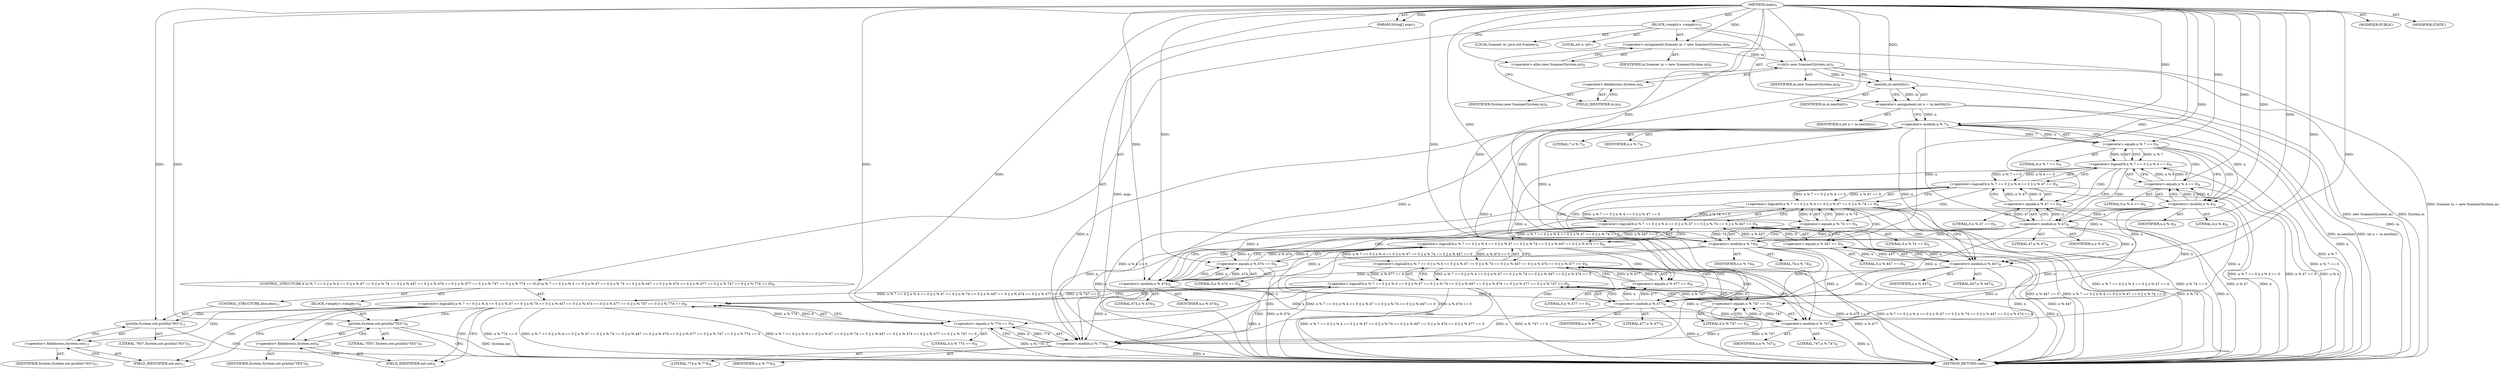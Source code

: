 digraph "main" {  
"19" [label = <(METHOD,main)<SUB>5</SUB>> ]
"20" [label = <(PARAM,String[] args)<SUB>5</SUB>> ]
"21" [label = <(BLOCK,&lt;empty&gt;,&lt;empty&gt;)<SUB>5</SUB>> ]
"4" [label = <(LOCAL,Scanner in: java.util.Scanner)<SUB>6</SUB>> ]
"22" [label = <(&lt;operator&gt;.assignment,Scanner in = new Scanner(System.in))<SUB>6</SUB>> ]
"23" [label = <(IDENTIFIER,in,Scanner in = new Scanner(System.in))<SUB>6</SUB>> ]
"24" [label = <(&lt;operator&gt;.alloc,new Scanner(System.in))<SUB>6</SUB>> ]
"25" [label = <(&lt;init&gt;,new Scanner(System.in))<SUB>6</SUB>> ]
"3" [label = <(IDENTIFIER,in,new Scanner(System.in))<SUB>6</SUB>> ]
"26" [label = <(&lt;operator&gt;.fieldAccess,System.in)<SUB>6</SUB>> ]
"27" [label = <(IDENTIFIER,System,new Scanner(System.in))<SUB>6</SUB>> ]
"28" [label = <(FIELD_IDENTIFIER,in,in)<SUB>6</SUB>> ]
"29" [label = <(LOCAL,int n: int)<SUB>7</SUB>> ]
"30" [label = <(&lt;operator&gt;.assignment,int n = in.nextInt())<SUB>7</SUB>> ]
"31" [label = <(IDENTIFIER,n,int n = in.nextInt())<SUB>7</SUB>> ]
"32" [label = <(nextInt,in.nextInt())<SUB>7</SUB>> ]
"33" [label = <(IDENTIFIER,in,in.nextInt())<SUB>7</SUB>> ]
"34" [label = <(CONTROL_STRUCTURE,if (n % 7 == 0 || n % 4 == 0 || n % 47 == 0 || n % 74 == 0 || n % 447 == 0 || n % 474 == 0 || n % 477 == 0 || n % 747 == 0 || n % 774 == 0),if (n % 7 == 0 || n % 4 == 0 || n % 47 == 0 || n % 74 == 0 || n % 447 == 0 || n % 474 == 0 || n % 477 == 0 || n % 747 == 0 || n % 774 == 0))<SUB>8</SUB>> ]
"35" [label = <(&lt;operator&gt;.logicalOr,n % 7 == 0 || n % 4 == 0 || n % 47 == 0 || n % 74 == 0 || n % 447 == 0 || n % 474 == 0 || n % 477 == 0 || n % 747 == 0 || n % 774 == 0)<SUB>8</SUB>> ]
"36" [label = <(&lt;operator&gt;.logicalOr,n % 7 == 0 || n % 4 == 0 || n % 47 == 0 || n % 74 == 0 || n % 447 == 0 || n % 474 == 0 || n % 477 == 0 || n % 747 == 0)<SUB>8</SUB>> ]
"37" [label = <(&lt;operator&gt;.logicalOr,n % 7 == 0 || n % 4 == 0 || n % 47 == 0 || n % 74 == 0 || n % 447 == 0 || n % 474 == 0 || n % 477 == 0)<SUB>8</SUB>> ]
"38" [label = <(&lt;operator&gt;.logicalOr,n % 7 == 0 || n % 4 == 0 || n % 47 == 0 || n % 74 == 0 || n % 447 == 0 || n % 474 == 0)<SUB>8</SUB>> ]
"39" [label = <(&lt;operator&gt;.logicalOr,n % 7 == 0 || n % 4 == 0 || n % 47 == 0 || n % 74 == 0 || n % 447 == 0)<SUB>8</SUB>> ]
"40" [label = <(&lt;operator&gt;.logicalOr,n % 7 == 0 || n % 4 == 0 || n % 47 == 0 || n % 74 == 0)<SUB>8</SUB>> ]
"41" [label = <(&lt;operator&gt;.logicalOr,n % 7 == 0 || n % 4 == 0 || n % 47 == 0)<SUB>8</SUB>> ]
"42" [label = <(&lt;operator&gt;.logicalOr,n % 7 == 0 || n % 4 == 0)<SUB>8</SUB>> ]
"43" [label = <(&lt;operator&gt;.equals,n % 7 == 0)<SUB>8</SUB>> ]
"44" [label = <(&lt;operator&gt;.modulo,n % 7)<SUB>8</SUB>> ]
"45" [label = <(IDENTIFIER,n,n % 7)<SUB>8</SUB>> ]
"46" [label = <(LITERAL,7,n % 7)<SUB>8</SUB>> ]
"47" [label = <(LITERAL,0,n % 7 == 0)<SUB>8</SUB>> ]
"48" [label = <(&lt;operator&gt;.equals,n % 4 == 0)<SUB>8</SUB>> ]
"49" [label = <(&lt;operator&gt;.modulo,n % 4)<SUB>8</SUB>> ]
"50" [label = <(IDENTIFIER,n,n % 4)<SUB>8</SUB>> ]
"51" [label = <(LITERAL,4,n % 4)<SUB>8</SUB>> ]
"52" [label = <(LITERAL,0,n % 4 == 0)<SUB>8</SUB>> ]
"53" [label = <(&lt;operator&gt;.equals,n % 47 == 0)<SUB>8</SUB>> ]
"54" [label = <(&lt;operator&gt;.modulo,n % 47)<SUB>8</SUB>> ]
"55" [label = <(IDENTIFIER,n,n % 47)<SUB>8</SUB>> ]
"56" [label = <(LITERAL,47,n % 47)<SUB>8</SUB>> ]
"57" [label = <(LITERAL,0,n % 47 == 0)<SUB>8</SUB>> ]
"58" [label = <(&lt;operator&gt;.equals,n % 74 == 0)<SUB>8</SUB>> ]
"59" [label = <(&lt;operator&gt;.modulo,n % 74)<SUB>8</SUB>> ]
"60" [label = <(IDENTIFIER,n,n % 74)<SUB>8</SUB>> ]
"61" [label = <(LITERAL,74,n % 74)<SUB>8</SUB>> ]
"62" [label = <(LITERAL,0,n % 74 == 0)<SUB>8</SUB>> ]
"63" [label = <(&lt;operator&gt;.equals,n % 447 == 0)<SUB>8</SUB>> ]
"64" [label = <(&lt;operator&gt;.modulo,n % 447)<SUB>8</SUB>> ]
"65" [label = <(IDENTIFIER,n,n % 447)<SUB>8</SUB>> ]
"66" [label = <(LITERAL,447,n % 447)<SUB>8</SUB>> ]
"67" [label = <(LITERAL,0,n % 447 == 0)<SUB>8</SUB>> ]
"68" [label = <(&lt;operator&gt;.equals,n % 474 == 0)<SUB>8</SUB>> ]
"69" [label = <(&lt;operator&gt;.modulo,n % 474)<SUB>8</SUB>> ]
"70" [label = <(IDENTIFIER,n,n % 474)<SUB>8</SUB>> ]
"71" [label = <(LITERAL,474,n % 474)<SUB>8</SUB>> ]
"72" [label = <(LITERAL,0,n % 474 == 0)<SUB>8</SUB>> ]
"73" [label = <(&lt;operator&gt;.equals,n % 477 == 0)<SUB>8</SUB>> ]
"74" [label = <(&lt;operator&gt;.modulo,n % 477)<SUB>8</SUB>> ]
"75" [label = <(IDENTIFIER,n,n % 477)<SUB>8</SUB>> ]
"76" [label = <(LITERAL,477,n % 477)<SUB>8</SUB>> ]
"77" [label = <(LITERAL,0,n % 477 == 0)<SUB>8</SUB>> ]
"78" [label = <(&lt;operator&gt;.equals,n % 747 == 0)<SUB>8</SUB>> ]
"79" [label = <(&lt;operator&gt;.modulo,n % 747)<SUB>8</SUB>> ]
"80" [label = <(IDENTIFIER,n,n % 747)<SUB>8</SUB>> ]
"81" [label = <(LITERAL,747,n % 747)<SUB>8</SUB>> ]
"82" [label = <(LITERAL,0,n % 747 == 0)<SUB>8</SUB>> ]
"83" [label = <(&lt;operator&gt;.equals,n % 774 == 0)<SUB>8</SUB>> ]
"84" [label = <(&lt;operator&gt;.modulo,n % 774)<SUB>8</SUB>> ]
"85" [label = <(IDENTIFIER,n,n % 774)<SUB>8</SUB>> ]
"86" [label = <(LITERAL,774,n % 774)<SUB>8</SUB>> ]
"87" [label = <(LITERAL,0,n % 774 == 0)<SUB>8</SUB>> ]
"88" [label = <(BLOCK,&lt;empty&gt;,&lt;empty&gt;)<SUB>8</SUB>> ]
"89" [label = <(println,System.out.println(&quot;YES&quot;))<SUB>9</SUB>> ]
"90" [label = <(&lt;operator&gt;.fieldAccess,System.out)<SUB>9</SUB>> ]
"91" [label = <(IDENTIFIER,System,System.out.println(&quot;YES&quot;))<SUB>9</SUB>> ]
"92" [label = <(FIELD_IDENTIFIER,out,out)<SUB>9</SUB>> ]
"93" [label = <(LITERAL,&quot;YES&quot;,System.out.println(&quot;YES&quot;))<SUB>9</SUB>> ]
"94" [label = <(CONTROL_STRUCTURE,else,else)<SUB>11</SUB>> ]
"95" [label = <(println,System.out.println(&quot;NO&quot;))<SUB>11</SUB>> ]
"96" [label = <(&lt;operator&gt;.fieldAccess,System.out)<SUB>11</SUB>> ]
"97" [label = <(IDENTIFIER,System,System.out.println(&quot;NO&quot;))<SUB>11</SUB>> ]
"98" [label = <(FIELD_IDENTIFIER,out,out)<SUB>11</SUB>> ]
"99" [label = <(LITERAL,&quot;NO&quot;,System.out.println(&quot;NO&quot;))<SUB>11</SUB>> ]
"100" [label = <(MODIFIER,PUBLIC)> ]
"101" [label = <(MODIFIER,STATIC)> ]
"102" [label = <(METHOD_RETURN,void)<SUB>5</SUB>> ]
  "19" -> "20"  [ label = "AST: "] 
  "19" -> "21"  [ label = "AST: "] 
  "19" -> "100"  [ label = "AST: "] 
  "19" -> "101"  [ label = "AST: "] 
  "19" -> "102"  [ label = "AST: "] 
  "21" -> "4"  [ label = "AST: "] 
  "21" -> "22"  [ label = "AST: "] 
  "21" -> "25"  [ label = "AST: "] 
  "21" -> "29"  [ label = "AST: "] 
  "21" -> "30"  [ label = "AST: "] 
  "21" -> "34"  [ label = "AST: "] 
  "22" -> "23"  [ label = "AST: "] 
  "22" -> "24"  [ label = "AST: "] 
  "25" -> "3"  [ label = "AST: "] 
  "25" -> "26"  [ label = "AST: "] 
  "26" -> "27"  [ label = "AST: "] 
  "26" -> "28"  [ label = "AST: "] 
  "30" -> "31"  [ label = "AST: "] 
  "30" -> "32"  [ label = "AST: "] 
  "32" -> "33"  [ label = "AST: "] 
  "34" -> "35"  [ label = "AST: "] 
  "34" -> "88"  [ label = "AST: "] 
  "34" -> "94"  [ label = "AST: "] 
  "35" -> "36"  [ label = "AST: "] 
  "35" -> "83"  [ label = "AST: "] 
  "36" -> "37"  [ label = "AST: "] 
  "36" -> "78"  [ label = "AST: "] 
  "37" -> "38"  [ label = "AST: "] 
  "37" -> "73"  [ label = "AST: "] 
  "38" -> "39"  [ label = "AST: "] 
  "38" -> "68"  [ label = "AST: "] 
  "39" -> "40"  [ label = "AST: "] 
  "39" -> "63"  [ label = "AST: "] 
  "40" -> "41"  [ label = "AST: "] 
  "40" -> "58"  [ label = "AST: "] 
  "41" -> "42"  [ label = "AST: "] 
  "41" -> "53"  [ label = "AST: "] 
  "42" -> "43"  [ label = "AST: "] 
  "42" -> "48"  [ label = "AST: "] 
  "43" -> "44"  [ label = "AST: "] 
  "43" -> "47"  [ label = "AST: "] 
  "44" -> "45"  [ label = "AST: "] 
  "44" -> "46"  [ label = "AST: "] 
  "48" -> "49"  [ label = "AST: "] 
  "48" -> "52"  [ label = "AST: "] 
  "49" -> "50"  [ label = "AST: "] 
  "49" -> "51"  [ label = "AST: "] 
  "53" -> "54"  [ label = "AST: "] 
  "53" -> "57"  [ label = "AST: "] 
  "54" -> "55"  [ label = "AST: "] 
  "54" -> "56"  [ label = "AST: "] 
  "58" -> "59"  [ label = "AST: "] 
  "58" -> "62"  [ label = "AST: "] 
  "59" -> "60"  [ label = "AST: "] 
  "59" -> "61"  [ label = "AST: "] 
  "63" -> "64"  [ label = "AST: "] 
  "63" -> "67"  [ label = "AST: "] 
  "64" -> "65"  [ label = "AST: "] 
  "64" -> "66"  [ label = "AST: "] 
  "68" -> "69"  [ label = "AST: "] 
  "68" -> "72"  [ label = "AST: "] 
  "69" -> "70"  [ label = "AST: "] 
  "69" -> "71"  [ label = "AST: "] 
  "73" -> "74"  [ label = "AST: "] 
  "73" -> "77"  [ label = "AST: "] 
  "74" -> "75"  [ label = "AST: "] 
  "74" -> "76"  [ label = "AST: "] 
  "78" -> "79"  [ label = "AST: "] 
  "78" -> "82"  [ label = "AST: "] 
  "79" -> "80"  [ label = "AST: "] 
  "79" -> "81"  [ label = "AST: "] 
  "83" -> "84"  [ label = "AST: "] 
  "83" -> "87"  [ label = "AST: "] 
  "84" -> "85"  [ label = "AST: "] 
  "84" -> "86"  [ label = "AST: "] 
  "88" -> "89"  [ label = "AST: "] 
  "89" -> "90"  [ label = "AST: "] 
  "89" -> "93"  [ label = "AST: "] 
  "90" -> "91"  [ label = "AST: "] 
  "90" -> "92"  [ label = "AST: "] 
  "94" -> "95"  [ label = "AST: "] 
  "95" -> "96"  [ label = "AST: "] 
  "95" -> "99"  [ label = "AST: "] 
  "96" -> "97"  [ label = "AST: "] 
  "96" -> "98"  [ label = "AST: "] 
  "22" -> "28"  [ label = "CFG: "] 
  "25" -> "32"  [ label = "CFG: "] 
  "30" -> "44"  [ label = "CFG: "] 
  "24" -> "22"  [ label = "CFG: "] 
  "26" -> "25"  [ label = "CFG: "] 
  "32" -> "30"  [ label = "CFG: "] 
  "35" -> "92"  [ label = "CFG: "] 
  "35" -> "98"  [ label = "CFG: "] 
  "28" -> "26"  [ label = "CFG: "] 
  "36" -> "35"  [ label = "CFG: "] 
  "36" -> "84"  [ label = "CFG: "] 
  "83" -> "35"  [ label = "CFG: "] 
  "89" -> "102"  [ label = "CFG: "] 
  "95" -> "102"  [ label = "CFG: "] 
  "37" -> "36"  [ label = "CFG: "] 
  "37" -> "79"  [ label = "CFG: "] 
  "78" -> "36"  [ label = "CFG: "] 
  "84" -> "83"  [ label = "CFG: "] 
  "90" -> "89"  [ label = "CFG: "] 
  "96" -> "95"  [ label = "CFG: "] 
  "38" -> "37"  [ label = "CFG: "] 
  "38" -> "74"  [ label = "CFG: "] 
  "73" -> "37"  [ label = "CFG: "] 
  "79" -> "78"  [ label = "CFG: "] 
  "92" -> "90"  [ label = "CFG: "] 
  "98" -> "96"  [ label = "CFG: "] 
  "39" -> "38"  [ label = "CFG: "] 
  "39" -> "69"  [ label = "CFG: "] 
  "68" -> "38"  [ label = "CFG: "] 
  "74" -> "73"  [ label = "CFG: "] 
  "40" -> "39"  [ label = "CFG: "] 
  "40" -> "64"  [ label = "CFG: "] 
  "63" -> "39"  [ label = "CFG: "] 
  "69" -> "68"  [ label = "CFG: "] 
  "41" -> "40"  [ label = "CFG: "] 
  "41" -> "59"  [ label = "CFG: "] 
  "58" -> "40"  [ label = "CFG: "] 
  "64" -> "63"  [ label = "CFG: "] 
  "42" -> "41"  [ label = "CFG: "] 
  "42" -> "54"  [ label = "CFG: "] 
  "53" -> "41"  [ label = "CFG: "] 
  "59" -> "58"  [ label = "CFG: "] 
  "43" -> "42"  [ label = "CFG: "] 
  "43" -> "49"  [ label = "CFG: "] 
  "48" -> "42"  [ label = "CFG: "] 
  "54" -> "53"  [ label = "CFG: "] 
  "44" -> "43"  [ label = "CFG: "] 
  "49" -> "48"  [ label = "CFG: "] 
  "19" -> "24"  [ label = "CFG: "] 
  "20" -> "102"  [ label = "DDG: args"] 
  "22" -> "102"  [ label = "DDG: Scanner in = new Scanner(System.in)"] 
  "25" -> "102"  [ label = "DDG: System.in"] 
  "25" -> "102"  [ label = "DDG: new Scanner(System.in)"] 
  "32" -> "102"  [ label = "DDG: in"] 
  "30" -> "102"  [ label = "DDG: in.nextInt()"] 
  "30" -> "102"  [ label = "DDG: int n = in.nextInt()"] 
  "44" -> "102"  [ label = "DDG: n"] 
  "43" -> "102"  [ label = "DDG: n % 7"] 
  "42" -> "102"  [ label = "DDG: n % 7 == 0"] 
  "49" -> "102"  [ label = "DDG: n"] 
  "48" -> "102"  [ label = "DDG: n % 4"] 
  "42" -> "102"  [ label = "DDG: n % 4 == 0"] 
  "41" -> "102"  [ label = "DDG: n % 7 == 0 || n % 4 == 0"] 
  "54" -> "102"  [ label = "DDG: n"] 
  "53" -> "102"  [ label = "DDG: n % 47"] 
  "41" -> "102"  [ label = "DDG: n % 47 == 0"] 
  "40" -> "102"  [ label = "DDG: n % 7 == 0 || n % 4 == 0 || n % 47 == 0"] 
  "59" -> "102"  [ label = "DDG: n"] 
  "58" -> "102"  [ label = "DDG: n % 74"] 
  "40" -> "102"  [ label = "DDG: n % 74 == 0"] 
  "39" -> "102"  [ label = "DDG: n % 7 == 0 || n % 4 == 0 || n % 47 == 0 || n % 74 == 0"] 
  "64" -> "102"  [ label = "DDG: n"] 
  "63" -> "102"  [ label = "DDG: n % 447"] 
  "39" -> "102"  [ label = "DDG: n % 447 == 0"] 
  "38" -> "102"  [ label = "DDG: n % 7 == 0 || n % 4 == 0 || n % 47 == 0 || n % 74 == 0 || n % 447 == 0"] 
  "69" -> "102"  [ label = "DDG: n"] 
  "68" -> "102"  [ label = "DDG: n % 474"] 
  "38" -> "102"  [ label = "DDG: n % 474 == 0"] 
  "37" -> "102"  [ label = "DDG: n % 7 == 0 || n % 4 == 0 || n % 47 == 0 || n % 74 == 0 || n % 447 == 0 || n % 474 == 0"] 
  "74" -> "102"  [ label = "DDG: n"] 
  "73" -> "102"  [ label = "DDG: n % 477"] 
  "37" -> "102"  [ label = "DDG: n % 477 == 0"] 
  "36" -> "102"  [ label = "DDG: n % 7 == 0 || n % 4 == 0 || n % 47 == 0 || n % 74 == 0 || n % 447 == 0 || n % 474 == 0 || n % 477 == 0"] 
  "79" -> "102"  [ label = "DDG: n"] 
  "78" -> "102"  [ label = "DDG: n % 747"] 
  "36" -> "102"  [ label = "DDG: n % 747 == 0"] 
  "35" -> "102"  [ label = "DDG: n % 7 == 0 || n % 4 == 0 || n % 47 == 0 || n % 74 == 0 || n % 447 == 0 || n % 474 == 0 || n % 477 == 0 || n % 747 == 0"] 
  "84" -> "102"  [ label = "DDG: n"] 
  "83" -> "102"  [ label = "DDG: n % 774"] 
  "35" -> "102"  [ label = "DDG: n % 774 == 0"] 
  "35" -> "102"  [ label = "DDG: n % 7 == 0 || n % 4 == 0 || n % 47 == 0 || n % 74 == 0 || n % 447 == 0 || n % 474 == 0 || n % 477 == 0 || n % 747 == 0 || n % 774 == 0"] 
  "89" -> "102"  [ label = "DDG: System.out"] 
  "19" -> "20"  [ label = "DDG: "] 
  "19" -> "22"  [ label = "DDG: "] 
  "32" -> "30"  [ label = "DDG: in"] 
  "22" -> "25"  [ label = "DDG: in"] 
  "19" -> "25"  [ label = "DDG: "] 
  "25" -> "32"  [ label = "DDG: in"] 
  "19" -> "32"  [ label = "DDG: "] 
  "36" -> "35"  [ label = "DDG: n % 7 == 0 || n % 4 == 0 || n % 47 == 0 || n % 74 == 0 || n % 447 == 0 || n % 474 == 0 || n % 477 == 0"] 
  "36" -> "35"  [ label = "DDG: n % 747 == 0"] 
  "83" -> "35"  [ label = "DDG: n % 774"] 
  "83" -> "35"  [ label = "DDG: 0"] 
  "37" -> "36"  [ label = "DDG: n % 7 == 0 || n % 4 == 0 || n % 47 == 0 || n % 74 == 0 || n % 447 == 0 || n % 474 == 0"] 
  "37" -> "36"  [ label = "DDG: n % 477 == 0"] 
  "78" -> "36"  [ label = "DDG: n % 747"] 
  "78" -> "36"  [ label = "DDG: 0"] 
  "84" -> "83"  [ label = "DDG: n"] 
  "84" -> "83"  [ label = "DDG: 774"] 
  "19" -> "83"  [ label = "DDG: "] 
  "19" -> "89"  [ label = "DDG: "] 
  "19" -> "95"  [ label = "DDG: "] 
  "38" -> "37"  [ label = "DDG: n % 7 == 0 || n % 4 == 0 || n % 47 == 0 || n % 74 == 0 || n % 447 == 0"] 
  "38" -> "37"  [ label = "DDG: n % 474 == 0"] 
  "73" -> "37"  [ label = "DDG: n % 477"] 
  "73" -> "37"  [ label = "DDG: 0"] 
  "79" -> "78"  [ label = "DDG: n"] 
  "79" -> "78"  [ label = "DDG: 747"] 
  "19" -> "78"  [ label = "DDG: "] 
  "44" -> "84"  [ label = "DDG: n"] 
  "49" -> "84"  [ label = "DDG: n"] 
  "54" -> "84"  [ label = "DDG: n"] 
  "59" -> "84"  [ label = "DDG: n"] 
  "64" -> "84"  [ label = "DDG: n"] 
  "69" -> "84"  [ label = "DDG: n"] 
  "74" -> "84"  [ label = "DDG: n"] 
  "79" -> "84"  [ label = "DDG: n"] 
  "19" -> "84"  [ label = "DDG: "] 
  "39" -> "38"  [ label = "DDG: n % 7 == 0 || n % 4 == 0 || n % 47 == 0 || n % 74 == 0"] 
  "39" -> "38"  [ label = "DDG: n % 447 == 0"] 
  "68" -> "38"  [ label = "DDG: n % 474"] 
  "68" -> "38"  [ label = "DDG: 0"] 
  "74" -> "73"  [ label = "DDG: n"] 
  "74" -> "73"  [ label = "DDG: 477"] 
  "19" -> "73"  [ label = "DDG: "] 
  "44" -> "79"  [ label = "DDG: n"] 
  "49" -> "79"  [ label = "DDG: n"] 
  "54" -> "79"  [ label = "DDG: n"] 
  "59" -> "79"  [ label = "DDG: n"] 
  "64" -> "79"  [ label = "DDG: n"] 
  "69" -> "79"  [ label = "DDG: n"] 
  "74" -> "79"  [ label = "DDG: n"] 
  "19" -> "79"  [ label = "DDG: "] 
  "40" -> "39"  [ label = "DDG: n % 7 == 0 || n % 4 == 0 || n % 47 == 0"] 
  "40" -> "39"  [ label = "DDG: n % 74 == 0"] 
  "63" -> "39"  [ label = "DDG: n % 447"] 
  "63" -> "39"  [ label = "DDG: 0"] 
  "69" -> "68"  [ label = "DDG: n"] 
  "69" -> "68"  [ label = "DDG: 474"] 
  "19" -> "68"  [ label = "DDG: "] 
  "44" -> "74"  [ label = "DDG: n"] 
  "49" -> "74"  [ label = "DDG: n"] 
  "54" -> "74"  [ label = "DDG: n"] 
  "59" -> "74"  [ label = "DDG: n"] 
  "64" -> "74"  [ label = "DDG: n"] 
  "69" -> "74"  [ label = "DDG: n"] 
  "19" -> "74"  [ label = "DDG: "] 
  "41" -> "40"  [ label = "DDG: n % 7 == 0 || n % 4 == 0"] 
  "41" -> "40"  [ label = "DDG: n % 47 == 0"] 
  "58" -> "40"  [ label = "DDG: n % 74"] 
  "58" -> "40"  [ label = "DDG: 0"] 
  "64" -> "63"  [ label = "DDG: n"] 
  "64" -> "63"  [ label = "DDG: 447"] 
  "19" -> "63"  [ label = "DDG: "] 
  "44" -> "69"  [ label = "DDG: n"] 
  "49" -> "69"  [ label = "DDG: n"] 
  "54" -> "69"  [ label = "DDG: n"] 
  "59" -> "69"  [ label = "DDG: n"] 
  "64" -> "69"  [ label = "DDG: n"] 
  "19" -> "69"  [ label = "DDG: "] 
  "42" -> "41"  [ label = "DDG: n % 7 == 0"] 
  "42" -> "41"  [ label = "DDG: n % 4 == 0"] 
  "53" -> "41"  [ label = "DDG: n % 47"] 
  "53" -> "41"  [ label = "DDG: 0"] 
  "59" -> "58"  [ label = "DDG: n"] 
  "59" -> "58"  [ label = "DDG: 74"] 
  "19" -> "58"  [ label = "DDG: "] 
  "44" -> "64"  [ label = "DDG: n"] 
  "49" -> "64"  [ label = "DDG: n"] 
  "54" -> "64"  [ label = "DDG: n"] 
  "59" -> "64"  [ label = "DDG: n"] 
  "19" -> "64"  [ label = "DDG: "] 
  "43" -> "42"  [ label = "DDG: n % 7"] 
  "43" -> "42"  [ label = "DDG: 0"] 
  "48" -> "42"  [ label = "DDG: n % 4"] 
  "48" -> "42"  [ label = "DDG: 0"] 
  "54" -> "53"  [ label = "DDG: n"] 
  "54" -> "53"  [ label = "DDG: 47"] 
  "19" -> "53"  [ label = "DDG: "] 
  "44" -> "59"  [ label = "DDG: n"] 
  "49" -> "59"  [ label = "DDG: n"] 
  "54" -> "59"  [ label = "DDG: n"] 
  "19" -> "59"  [ label = "DDG: "] 
  "44" -> "43"  [ label = "DDG: n"] 
  "44" -> "43"  [ label = "DDG: 7"] 
  "19" -> "43"  [ label = "DDG: "] 
  "49" -> "48"  [ label = "DDG: n"] 
  "49" -> "48"  [ label = "DDG: 4"] 
  "19" -> "48"  [ label = "DDG: "] 
  "44" -> "54"  [ label = "DDG: n"] 
  "49" -> "54"  [ label = "DDG: n"] 
  "19" -> "54"  [ label = "DDG: "] 
  "30" -> "44"  [ label = "DDG: n"] 
  "19" -> "44"  [ label = "DDG: "] 
  "44" -> "49"  [ label = "DDG: n"] 
  "19" -> "49"  [ label = "DDG: "] 
  "35" -> "96"  [ label = "CDG: "] 
  "35" -> "89"  [ label = "CDG: "] 
  "35" -> "98"  [ label = "CDG: "] 
  "35" -> "95"  [ label = "CDG: "] 
  "35" -> "92"  [ label = "CDG: "] 
  "35" -> "90"  [ label = "CDG: "] 
  "36" -> "84"  [ label = "CDG: "] 
  "36" -> "83"  [ label = "CDG: "] 
  "37" -> "79"  [ label = "CDG: "] 
  "37" -> "78"  [ label = "CDG: "] 
  "38" -> "73"  [ label = "CDG: "] 
  "38" -> "74"  [ label = "CDG: "] 
  "39" -> "68"  [ label = "CDG: "] 
  "39" -> "69"  [ label = "CDG: "] 
  "40" -> "64"  [ label = "CDG: "] 
  "40" -> "63"  [ label = "CDG: "] 
  "41" -> "59"  [ label = "CDG: "] 
  "41" -> "58"  [ label = "CDG: "] 
  "42" -> "54"  [ label = "CDG: "] 
  "42" -> "53"  [ label = "CDG: "] 
  "43" -> "48"  [ label = "CDG: "] 
  "43" -> "49"  [ label = "CDG: "] 
}
